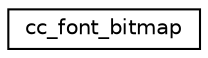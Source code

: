 digraph "Graphical Class Hierarchy"
{
 // LATEX_PDF_SIZE
  edge [fontname="Helvetica",fontsize="10",labelfontname="Helvetica",labelfontsize="10"];
  node [fontname="Helvetica",fontsize="10",shape=record];
  rankdir="LR";
  Node0 [label="cc_font_bitmap",height=0.2,width=0.4,color="black", fillcolor="white", style="filled",URL="$structcc__font__bitmap.html",tooltip=" "];
}
